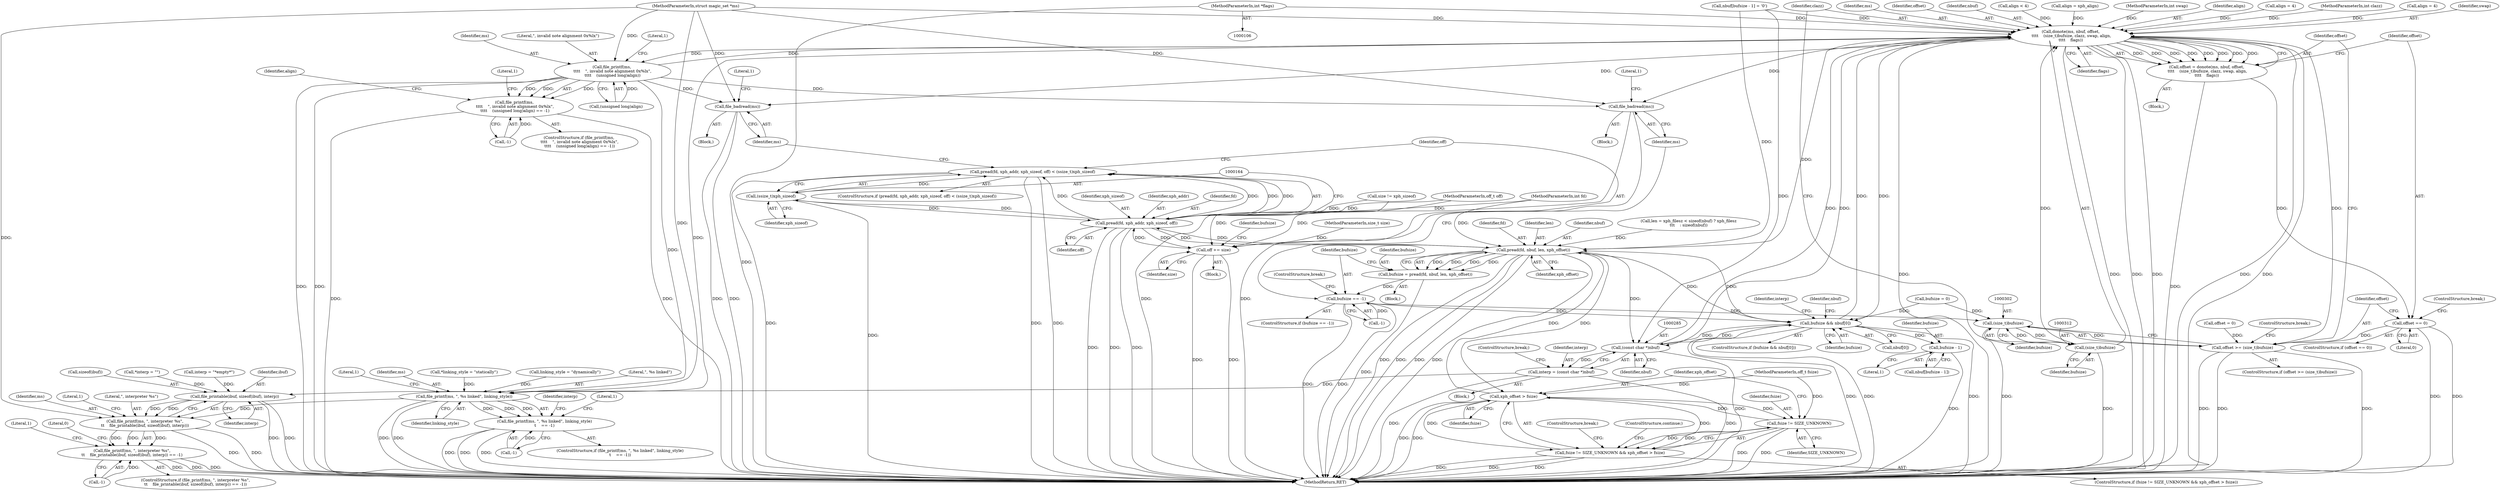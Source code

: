 digraph "1_file_ce90e05774dd77d86cfc8dfa6da57b32816841c4_4@pointer" {
"1000115" [label="(MethodParameterIn,int *flags)"];
"1000307" [label="(Call,donote(ms, nbuf, offset,\n \t\t\t\t    (size_t)bufsize, clazz, swap, align,\n\t\t\t\t    flags))"];
"1000167" [label="(Call,file_badread(ms))"];
"1000208" [label="(Call,file_printf(ms, \n\t\t\t\t    \", invalid note alignment 0x%lx\",\n\t\t\t\t    (unsigned long)align))"];
"1000207" [label="(Call,file_printf(ms, \n\t\t\t\t    \", invalid note alignment 0x%lx\",\n\t\t\t\t    (unsigned long)align) == -1)"];
"1000246" [label="(Call,file_badread(ms))"];
"1000328" [label="(Call,file_printf(ms, \", %s linked\", linking_style))"];
"1000327" [label="(Call,file_printf(ms, \", %s linked\", linking_style)\n\t    == -1)"];
"1000343" [label="(Call,file_printf(ms, \", interpreter %s\",\n\t\t    file_printable(ibuf, sizeof(ibuf), interp)))"];
"1000342" [label="(Call,file_printf(ms, \", interpreter %s\",\n\t\t    file_printable(ibuf, sizeof(ibuf), interp)) == -1)"];
"1000269" [label="(Call,bufsize && nbuf[0])"];
"1000235" [label="(Call,pread(fd, nbuf, len, xph_offset))"];
"1000158" [label="(Call,pread(fd, xph_addr, xph_sizeof, off))"];
"1000157" [label="(Call,pread(fd, xph_addr, xph_sizeof, off) < (ssize_t)xph_sizeof)"];
"1000163" [label="(Call,(ssize_t)xph_sizeof)"];
"1000172" [label="(Call,off += size)"];
"1000233" [label="(Call,bufsize = pread(fd, nbuf, len, xph_offset))"];
"1000241" [label="(Call,bufsize == -1)"];
"1000301" [label="(Call,(size_t)bufsize)"];
"1000299" [label="(Call,offset >= (size_t)bufsize)"];
"1000311" [label="(Call,(size_t)bufsize)"];
"1000258" [label="(Call,xph_offset > fsize)"];
"1000255" [label="(Call,fsize != SIZE_UNKNOWN)"];
"1000254" [label="(Call,fsize != SIZE_UNKNOWN && xph_offset > fsize)"];
"1000284" [label="(Call,(const char *)nbuf)"];
"1000282" [label="(Call,interp = (const char *)nbuf)"];
"1000346" [label="(Call,file_printable(ibuf, sizeof(ibuf), interp))"];
"1000278" [label="(Call,bufsize - 1)"];
"1000305" [label="(Call,offset = donote(ms, nbuf, offset,\n \t\t\t\t    (size_t)bufsize, clazz, swap, align,\n\t\t\t\t    flags))"];
"1000319" [label="(Call,offset == 0)"];
"1000246" [label="(Call,file_badread(ms))"];
"1000175" [label="(Call,bufsize = 0)"];
"1000282" [label="(Call,interp = (const char *)nbuf)"];
"1000314" [label="(Identifier,clazz)"];
"1000330" [label="(Literal,\", %s linked\")"];
"1000235" [label="(Call,pread(fd, nbuf, len, xph_offset))"];
"1000155" [label="(Block,)"];
"1000251" [label="(ControlStructure,break;)"];
"1000300" [label="(Identifier,offset)"];
"1000258" [label="(Call,xph_offset > fsize)"];
"1000317" [label="(Identifier,flags)"];
"1000257" [label="(Identifier,SIZE_UNKNOWN)"];
"1000351" [label="(Call,-1)"];
"1000239" [label="(Identifier,xph_offset)"];
"1000111" [label="(MethodParameterIn,off_t off)"];
"1000331" [label="(Identifier,linking_style)"];
"1000280" [label="(Literal,1)"];
"1000297" [label="(Block,)"];
"1000342" [label="(Call,file_printf(ms, \", interpreter %s\",\n\t\t    file_printable(ibuf, sizeof(ibuf), interp)) == -1)"];
"1000276" [label="(Call,nbuf[bufsize - 1])"];
"1000345" [label="(Literal,\", interpreter %s\")"];
"1000241" [label="(Call,bufsize == -1)"];
"1000318" [label="(ControlStructure,if (offset == 0))"];
"1000328" [label="(Call,file_printf(ms, \", %s linked\", linking_style))"];
"1000236" [label="(Identifier,fd)"];
"1000114" [label="(MethodParameterIn,off_t fsize)"];
"1000277" [label="(Identifier,nbuf)"];
"1000166" [label="(Block,)"];
"1000121" [label="(Call,*linking_style = \"statically\")"];
"1000210" [label="(Literal,\", invalid note alignment 0x%lx\")"];
"1000350" [label="(Identifier,interp)"];
"1000320" [label="(Identifier,offset)"];
"1000344" [label="(Identifier,ms)"];
"1000259" [label="(Identifier,xph_offset)"];
"1000162" [label="(Identifier,off)"];
"1000183" [label="(Block,)"];
"1000156" [label="(ControlStructure,if (pread(fd, xph_addr, xph_sizeof, off) < (ssize_t)xph_sizeof))"];
"1000108" [label="(MethodParameterIn,int clazz)"];
"1000242" [label="(Identifier,bufsize)"];
"1000163" [label="(Call,(ssize_t)xph_sizeof)"];
"1000346" [label="(Call,file_printable(ibuf, sizeof(ibuf), interp))"];
"1000284" [label="(Call,(const char *)nbuf)"];
"1000135" [label="(Call,size != xph_sizeof)"];
"1000176" [label="(Identifier,bufsize)"];
"1000233" [label="(Call,bufsize = pread(fd, nbuf, len, xph_offset))"];
"1000219" [label="(Call,align = 4)"];
"1000209" [label="(Identifier,ms)"];
"1000275" [label="(Call,nbuf[bufsize - 1] = '\0')"];
"1000240" [label="(ControlStructure,if (bufsize == -1))"];
"1000185" [label="(Call,linking_style = \"dynamically\")"];
"1000260" [label="(Identifier,fsize)"];
"1000274" [label="(Block,)"];
"1000298" [label="(ControlStructure,if (offset >= (size_t)bufsize))"];
"1000220" [label="(Identifier,align)"];
"1000305" [label="(Call,offset = donote(ms, nbuf, offset,\n \t\t\t\t    (size_t)bufsize, clazz, swap, align,\n\t\t\t\t    flags))"];
"1000207" [label="(Call,file_printf(ms, \n\t\t\t\t    \", invalid note alignment 0x%lx\",\n\t\t\t\t    (unsigned long)align) == -1)"];
"1000238" [label="(Identifier,len)"];
"1000341" [label="(ControlStructure,if (file_printf(ms, \", interpreter %s\",\n\t\t    file_printable(ibuf, sizeof(ibuf), interp)) == -1))"];
"1000303" [label="(Identifier,bufsize)"];
"1000263" [label="(ControlStructure,break;)"];
"1000158" [label="(Call,pread(fd, xph_addr, xph_sizeof, off))"];
"1000214" [label="(Call,-1)"];
"1000234" [label="(Identifier,bufsize)"];
"1000269" [label="(Call,bufsize && nbuf[0])"];
"1000171" [label="(Literal,1)"];
"1000255" [label="(Call,fsize != SIZE_UNKNOWN)"];
"1000352" [label="(Literal,1)"];
"1000293" [label="(Call,offset = 0)"];
"1000256" [label="(Identifier,fsize)"];
"1000250" [label="(Literal,1)"];
"1000279" [label="(Identifier,bufsize)"];
"1000262" [label="(ControlStructure,continue;)"];
"1000327" [label="(Call,file_printf(ms, \", %s linked\", linking_style)\n\t    == -1)"];
"1000336" [label="(Literal,1)"];
"1000283" [label="(Identifier,interp)"];
"1000237" [label="(Identifier,nbuf)"];
"1000268" [label="(ControlStructure,if (bufsize && nbuf[0]))"];
"1000315" [label="(Identifier,swap)"];
"1000110" [label="(MethodParameterIn,int fd)"];
"1000173" [label="(Identifier,off)"];
"1000253" [label="(ControlStructure,if (fsize != SIZE_UNKNOWN && xph_offset > fsize))"];
"1000270" [label="(Identifier,bufsize)"];
"1000308" [label="(Identifier,ms)"];
"1000223" [label="(Call,len = xph_filesz < sizeof(nbuf) ? xph_filesz\n\t\t\t    : sizeof(nbuf))"];
"1000113" [label="(MethodParameterIn,size_t size)"];
"1000206" [label="(ControlStructure,if (file_printf(ms, \n\t\t\t\t    \", invalid note alignment 0x%lx\",\n\t\t\t\t    (unsigned long)align) == -1))"];
"1000254" [label="(Call,fsize != SIZE_UNKNOWN && xph_offset > fsize)"];
"1000311" [label="(Call,(size_t)bufsize)"];
"1000347" [label="(Identifier,ibuf)"];
"1000357" [label="(Literal,0)"];
"1000310" [label="(Identifier,offset)"];
"1000165" [label="(Identifier,xph_sizeof)"];
"1000107" [label="(MethodParameterIn,struct magic_set *ms)"];
"1000309" [label="(Identifier,nbuf)"];
"1000202" [label="(Call,align < 4)"];
"1000197" [label="(Call,align = xph_align)"];
"1000211" [label="(Call,(unsigned long)align)"];
"1000339" [label="(Identifier,interp)"];
"1000326" [label="(ControlStructure,if (file_printf(ms, \", %s linked\", linking_style)\n\t    == -1))"];
"1000333" [label="(Literal,1)"];
"1000304" [label="(ControlStructure,break;)"];
"1000329" [label="(Identifier,ms)"];
"1000167" [label="(Call,file_badread(ms))"];
"1000307" [label="(Call,donote(ms, nbuf, offset,\n \t\t\t\t    (size_t)bufsize, clazz, swap, align,\n\t\t\t\t    flags))"];
"1000289" [label="(Identifier,interp)"];
"1000286" [label="(Identifier,nbuf)"];
"1000243" [label="(Call,-1)"];
"1000299" [label="(Call,offset >= (size_t)bufsize)"];
"1000291" [label="(ControlStructure,break;)"];
"1000109" [label="(MethodParameterIn,int swap)"];
"1000157" [label="(Call,pread(fd, xph_addr, xph_sizeof, off) < (ssize_t)xph_sizeof)"];
"1000321" [label="(Literal,0)"];
"1000168" [label="(Identifier,ms)"];
"1000316" [label="(Identifier,align)"];
"1000115" [label="(MethodParameterIn,int *flags)"];
"1000348" [label="(Call,sizeof(ibuf))"];
"1000319" [label="(Call,offset == 0)"];
"1000161" [label="(Identifier,xph_sizeof)"];
"1000332" [label="(Call,-1)"];
"1000301" [label="(Call,(size_t)bufsize)"];
"1000160" [label="(Identifier,xph_addr)"];
"1000174" [label="(Identifier,size)"];
"1000355" [label="(Literal,1)"];
"1000313" [label="(Identifier,bufsize)"];
"1000271" [label="(Call,nbuf[0])"];
"1000178" [label="(Call,align = 4)"];
"1000125" [label="(Call,*interp = \"\")"];
"1000306" [label="(Identifier,offset)"];
"1000247" [label="(Identifier,ms)"];
"1000288" [label="(Call,interp = \"*empty*\")"];
"1000322" [label="(ControlStructure,break;)"];
"1000278" [label="(Call,bufsize - 1)"];
"1000159" [label="(Identifier,fd)"];
"1000245" [label="(Block,)"];
"1000343" [label="(Call,file_printf(ms, \", interpreter %s\",\n\t\t    file_printable(ibuf, sizeof(ibuf), interp)))"];
"1000208" [label="(Call,file_printf(ms, \n\t\t\t\t    \", invalid note alignment 0x%lx\",\n\t\t\t\t    (unsigned long)align))"];
"1000218" [label="(Literal,1)"];
"1000172" [label="(Call,off += size)"];
"1000358" [label="(MethodReturn,RET)"];
"1000215" [label="(Literal,1)"];
"1000115" -> "1000106"  [label="AST: "];
"1000115" -> "1000358"  [label="DDG: "];
"1000115" -> "1000307"  [label="DDG: "];
"1000307" -> "1000305"  [label="AST: "];
"1000307" -> "1000317"  [label="CFG: "];
"1000308" -> "1000307"  [label="AST: "];
"1000309" -> "1000307"  [label="AST: "];
"1000310" -> "1000307"  [label="AST: "];
"1000311" -> "1000307"  [label="AST: "];
"1000314" -> "1000307"  [label="AST: "];
"1000315" -> "1000307"  [label="AST: "];
"1000316" -> "1000307"  [label="AST: "];
"1000317" -> "1000307"  [label="AST: "];
"1000305" -> "1000307"  [label="CFG: "];
"1000307" -> "1000358"  [label="DDG: "];
"1000307" -> "1000358"  [label="DDG: "];
"1000307" -> "1000358"  [label="DDG: "];
"1000307" -> "1000358"  [label="DDG: "];
"1000307" -> "1000358"  [label="DDG: "];
"1000307" -> "1000358"  [label="DDG: "];
"1000307" -> "1000167"  [label="DDG: "];
"1000307" -> "1000208"  [label="DDG: "];
"1000307" -> "1000246"  [label="DDG: "];
"1000307" -> "1000269"  [label="DDG: "];
"1000307" -> "1000284"  [label="DDG: "];
"1000307" -> "1000305"  [label="DDG: "];
"1000307" -> "1000305"  [label="DDG: "];
"1000307" -> "1000305"  [label="DDG: "];
"1000307" -> "1000305"  [label="DDG: "];
"1000307" -> "1000305"  [label="DDG: "];
"1000307" -> "1000305"  [label="DDG: "];
"1000307" -> "1000305"  [label="DDG: "];
"1000307" -> "1000305"  [label="DDG: "];
"1000208" -> "1000307"  [label="DDG: "];
"1000107" -> "1000307"  [label="DDG: "];
"1000235" -> "1000307"  [label="DDG: "];
"1000275" -> "1000307"  [label="DDG: "];
"1000269" -> "1000307"  [label="DDG: "];
"1000284" -> "1000307"  [label="DDG: "];
"1000299" -> "1000307"  [label="DDG: "];
"1000311" -> "1000307"  [label="DDG: "];
"1000108" -> "1000307"  [label="DDG: "];
"1000109" -> "1000307"  [label="DDG: "];
"1000178" -> "1000307"  [label="DDG: "];
"1000202" -> "1000307"  [label="DDG: "];
"1000219" -> "1000307"  [label="DDG: "];
"1000197" -> "1000307"  [label="DDG: "];
"1000307" -> "1000328"  [label="DDG: "];
"1000167" -> "1000166"  [label="AST: "];
"1000167" -> "1000168"  [label="CFG: "];
"1000168" -> "1000167"  [label="AST: "];
"1000171" -> "1000167"  [label="CFG: "];
"1000167" -> "1000358"  [label="DDG: "];
"1000167" -> "1000358"  [label="DDG: "];
"1000208" -> "1000167"  [label="DDG: "];
"1000107" -> "1000167"  [label="DDG: "];
"1000208" -> "1000207"  [label="AST: "];
"1000208" -> "1000211"  [label="CFG: "];
"1000209" -> "1000208"  [label="AST: "];
"1000210" -> "1000208"  [label="AST: "];
"1000211" -> "1000208"  [label="AST: "];
"1000215" -> "1000208"  [label="CFG: "];
"1000208" -> "1000358"  [label="DDG: "];
"1000208" -> "1000358"  [label="DDG: "];
"1000208" -> "1000207"  [label="DDG: "];
"1000208" -> "1000207"  [label="DDG: "];
"1000208" -> "1000207"  [label="DDG: "];
"1000107" -> "1000208"  [label="DDG: "];
"1000211" -> "1000208"  [label="DDG: "];
"1000208" -> "1000246"  [label="DDG: "];
"1000208" -> "1000328"  [label="DDG: "];
"1000207" -> "1000206"  [label="AST: "];
"1000207" -> "1000214"  [label="CFG: "];
"1000214" -> "1000207"  [label="AST: "];
"1000218" -> "1000207"  [label="CFG: "];
"1000220" -> "1000207"  [label="CFG: "];
"1000207" -> "1000358"  [label="DDG: "];
"1000207" -> "1000358"  [label="DDG: "];
"1000214" -> "1000207"  [label="DDG: "];
"1000246" -> "1000245"  [label="AST: "];
"1000246" -> "1000247"  [label="CFG: "];
"1000247" -> "1000246"  [label="AST: "];
"1000250" -> "1000246"  [label="CFG: "];
"1000246" -> "1000358"  [label="DDG: "];
"1000246" -> "1000358"  [label="DDG: "];
"1000107" -> "1000246"  [label="DDG: "];
"1000328" -> "1000327"  [label="AST: "];
"1000328" -> "1000331"  [label="CFG: "];
"1000329" -> "1000328"  [label="AST: "];
"1000330" -> "1000328"  [label="AST: "];
"1000331" -> "1000328"  [label="AST: "];
"1000333" -> "1000328"  [label="CFG: "];
"1000328" -> "1000358"  [label="DDG: "];
"1000328" -> "1000358"  [label="DDG: "];
"1000328" -> "1000327"  [label="DDG: "];
"1000328" -> "1000327"  [label="DDG: "];
"1000328" -> "1000327"  [label="DDG: "];
"1000107" -> "1000328"  [label="DDG: "];
"1000185" -> "1000328"  [label="DDG: "];
"1000121" -> "1000328"  [label="DDG: "];
"1000328" -> "1000343"  [label="DDG: "];
"1000327" -> "1000326"  [label="AST: "];
"1000327" -> "1000332"  [label="CFG: "];
"1000332" -> "1000327"  [label="AST: "];
"1000336" -> "1000327"  [label="CFG: "];
"1000339" -> "1000327"  [label="CFG: "];
"1000327" -> "1000358"  [label="DDG: "];
"1000327" -> "1000358"  [label="DDG: "];
"1000327" -> "1000358"  [label="DDG: "];
"1000332" -> "1000327"  [label="DDG: "];
"1000343" -> "1000342"  [label="AST: "];
"1000343" -> "1000346"  [label="CFG: "];
"1000344" -> "1000343"  [label="AST: "];
"1000345" -> "1000343"  [label="AST: "];
"1000346" -> "1000343"  [label="AST: "];
"1000352" -> "1000343"  [label="CFG: "];
"1000343" -> "1000358"  [label="DDG: "];
"1000343" -> "1000358"  [label="DDG: "];
"1000343" -> "1000342"  [label="DDG: "];
"1000343" -> "1000342"  [label="DDG: "];
"1000343" -> "1000342"  [label="DDG: "];
"1000107" -> "1000343"  [label="DDG: "];
"1000346" -> "1000343"  [label="DDG: "];
"1000346" -> "1000343"  [label="DDG: "];
"1000342" -> "1000341"  [label="AST: "];
"1000342" -> "1000351"  [label="CFG: "];
"1000351" -> "1000342"  [label="AST: "];
"1000355" -> "1000342"  [label="CFG: "];
"1000357" -> "1000342"  [label="CFG: "];
"1000342" -> "1000358"  [label="DDG: "];
"1000342" -> "1000358"  [label="DDG: "];
"1000342" -> "1000358"  [label="DDG: "];
"1000351" -> "1000342"  [label="DDG: "];
"1000269" -> "1000268"  [label="AST: "];
"1000269" -> "1000270"  [label="CFG: "];
"1000269" -> "1000271"  [label="CFG: "];
"1000270" -> "1000269"  [label="AST: "];
"1000271" -> "1000269"  [label="AST: "];
"1000277" -> "1000269"  [label="CFG: "];
"1000289" -> "1000269"  [label="CFG: "];
"1000269" -> "1000358"  [label="DDG: "];
"1000269" -> "1000358"  [label="DDG: "];
"1000269" -> "1000358"  [label="DDG: "];
"1000269" -> "1000235"  [label="DDG: "];
"1000175" -> "1000269"  [label="DDG: "];
"1000241" -> "1000269"  [label="DDG: "];
"1000235" -> "1000269"  [label="DDG: "];
"1000284" -> "1000269"  [label="DDG: "];
"1000269" -> "1000278"  [label="DDG: "];
"1000269" -> "1000284"  [label="DDG: "];
"1000235" -> "1000233"  [label="AST: "];
"1000235" -> "1000239"  [label="CFG: "];
"1000236" -> "1000235"  [label="AST: "];
"1000237" -> "1000235"  [label="AST: "];
"1000238" -> "1000235"  [label="AST: "];
"1000239" -> "1000235"  [label="AST: "];
"1000233" -> "1000235"  [label="CFG: "];
"1000235" -> "1000358"  [label="DDG: "];
"1000235" -> "1000358"  [label="DDG: "];
"1000235" -> "1000358"  [label="DDG: "];
"1000235" -> "1000358"  [label="DDG: "];
"1000235" -> "1000158"  [label="DDG: "];
"1000235" -> "1000233"  [label="DDG: "];
"1000235" -> "1000233"  [label="DDG: "];
"1000235" -> "1000233"  [label="DDG: "];
"1000235" -> "1000233"  [label="DDG: "];
"1000158" -> "1000235"  [label="DDG: "];
"1000110" -> "1000235"  [label="DDG: "];
"1000275" -> "1000235"  [label="DDG: "];
"1000223" -> "1000235"  [label="DDG: "];
"1000258" -> "1000235"  [label="DDG: "];
"1000235" -> "1000258"  [label="DDG: "];
"1000235" -> "1000284"  [label="DDG: "];
"1000158" -> "1000157"  [label="AST: "];
"1000158" -> "1000162"  [label="CFG: "];
"1000159" -> "1000158"  [label="AST: "];
"1000160" -> "1000158"  [label="AST: "];
"1000161" -> "1000158"  [label="AST: "];
"1000162" -> "1000158"  [label="AST: "];
"1000164" -> "1000158"  [label="CFG: "];
"1000158" -> "1000358"  [label="DDG: "];
"1000158" -> "1000358"  [label="DDG: "];
"1000158" -> "1000358"  [label="DDG: "];
"1000158" -> "1000157"  [label="DDG: "];
"1000158" -> "1000157"  [label="DDG: "];
"1000158" -> "1000157"  [label="DDG: "];
"1000158" -> "1000157"  [label="DDG: "];
"1000110" -> "1000158"  [label="DDG: "];
"1000135" -> "1000158"  [label="DDG: "];
"1000163" -> "1000158"  [label="DDG: "];
"1000172" -> "1000158"  [label="DDG: "];
"1000111" -> "1000158"  [label="DDG: "];
"1000158" -> "1000163"  [label="DDG: "];
"1000158" -> "1000172"  [label="DDG: "];
"1000157" -> "1000156"  [label="AST: "];
"1000157" -> "1000163"  [label="CFG: "];
"1000163" -> "1000157"  [label="AST: "];
"1000168" -> "1000157"  [label="CFG: "];
"1000173" -> "1000157"  [label="CFG: "];
"1000157" -> "1000358"  [label="DDG: "];
"1000157" -> "1000358"  [label="DDG: "];
"1000157" -> "1000358"  [label="DDG: "];
"1000163" -> "1000157"  [label="DDG: "];
"1000163" -> "1000165"  [label="CFG: "];
"1000164" -> "1000163"  [label="AST: "];
"1000165" -> "1000163"  [label="AST: "];
"1000163" -> "1000358"  [label="DDG: "];
"1000172" -> "1000155"  [label="AST: "];
"1000172" -> "1000174"  [label="CFG: "];
"1000173" -> "1000172"  [label="AST: "];
"1000174" -> "1000172"  [label="AST: "];
"1000176" -> "1000172"  [label="CFG: "];
"1000172" -> "1000358"  [label="DDG: "];
"1000172" -> "1000358"  [label="DDG: "];
"1000135" -> "1000172"  [label="DDG: "];
"1000113" -> "1000172"  [label="DDG: "];
"1000111" -> "1000172"  [label="DDG: "];
"1000233" -> "1000183"  [label="AST: "];
"1000234" -> "1000233"  [label="AST: "];
"1000242" -> "1000233"  [label="CFG: "];
"1000233" -> "1000358"  [label="DDG: "];
"1000233" -> "1000241"  [label="DDG: "];
"1000241" -> "1000240"  [label="AST: "];
"1000241" -> "1000243"  [label="CFG: "];
"1000242" -> "1000241"  [label="AST: "];
"1000243" -> "1000241"  [label="AST: "];
"1000247" -> "1000241"  [label="CFG: "];
"1000251" -> "1000241"  [label="CFG: "];
"1000241" -> "1000358"  [label="DDG: "];
"1000241" -> "1000358"  [label="DDG: "];
"1000243" -> "1000241"  [label="DDG: "];
"1000241" -> "1000301"  [label="DDG: "];
"1000301" -> "1000299"  [label="AST: "];
"1000301" -> "1000303"  [label="CFG: "];
"1000302" -> "1000301"  [label="AST: "];
"1000303" -> "1000301"  [label="AST: "];
"1000299" -> "1000301"  [label="CFG: "];
"1000301" -> "1000358"  [label="DDG: "];
"1000301" -> "1000299"  [label="DDG: "];
"1000311" -> "1000301"  [label="DDG: "];
"1000175" -> "1000301"  [label="DDG: "];
"1000301" -> "1000311"  [label="DDG: "];
"1000299" -> "1000298"  [label="AST: "];
"1000300" -> "1000299"  [label="AST: "];
"1000304" -> "1000299"  [label="CFG: "];
"1000306" -> "1000299"  [label="CFG: "];
"1000299" -> "1000358"  [label="DDG: "];
"1000299" -> "1000358"  [label="DDG: "];
"1000299" -> "1000358"  [label="DDG: "];
"1000293" -> "1000299"  [label="DDG: "];
"1000319" -> "1000299"  [label="DDG: "];
"1000311" -> "1000313"  [label="CFG: "];
"1000312" -> "1000311"  [label="AST: "];
"1000313" -> "1000311"  [label="AST: "];
"1000314" -> "1000311"  [label="CFG: "];
"1000311" -> "1000358"  [label="DDG: "];
"1000258" -> "1000254"  [label="AST: "];
"1000258" -> "1000260"  [label="CFG: "];
"1000259" -> "1000258"  [label="AST: "];
"1000260" -> "1000258"  [label="AST: "];
"1000254" -> "1000258"  [label="CFG: "];
"1000258" -> "1000358"  [label="DDG: "];
"1000258" -> "1000358"  [label="DDG: "];
"1000258" -> "1000255"  [label="DDG: "];
"1000258" -> "1000254"  [label="DDG: "];
"1000258" -> "1000254"  [label="DDG: "];
"1000255" -> "1000258"  [label="DDG: "];
"1000114" -> "1000258"  [label="DDG: "];
"1000255" -> "1000254"  [label="AST: "];
"1000255" -> "1000257"  [label="CFG: "];
"1000256" -> "1000255"  [label="AST: "];
"1000257" -> "1000255"  [label="AST: "];
"1000259" -> "1000255"  [label="CFG: "];
"1000254" -> "1000255"  [label="CFG: "];
"1000255" -> "1000358"  [label="DDG: "];
"1000255" -> "1000358"  [label="DDG: "];
"1000255" -> "1000254"  [label="DDG: "];
"1000255" -> "1000254"  [label="DDG: "];
"1000114" -> "1000255"  [label="DDG: "];
"1000254" -> "1000253"  [label="AST: "];
"1000262" -> "1000254"  [label="CFG: "];
"1000263" -> "1000254"  [label="CFG: "];
"1000254" -> "1000358"  [label="DDG: "];
"1000254" -> "1000358"  [label="DDG: "];
"1000254" -> "1000358"  [label="DDG: "];
"1000284" -> "1000282"  [label="AST: "];
"1000284" -> "1000286"  [label="CFG: "];
"1000285" -> "1000284"  [label="AST: "];
"1000286" -> "1000284"  [label="AST: "];
"1000282" -> "1000284"  [label="CFG: "];
"1000284" -> "1000358"  [label="DDG: "];
"1000284" -> "1000282"  [label="DDG: "];
"1000275" -> "1000284"  [label="DDG: "];
"1000282" -> "1000274"  [label="AST: "];
"1000283" -> "1000282"  [label="AST: "];
"1000291" -> "1000282"  [label="CFG: "];
"1000282" -> "1000358"  [label="DDG: "];
"1000282" -> "1000358"  [label="DDG: "];
"1000282" -> "1000346"  [label="DDG: "];
"1000346" -> "1000350"  [label="CFG: "];
"1000347" -> "1000346"  [label="AST: "];
"1000348" -> "1000346"  [label="AST: "];
"1000350" -> "1000346"  [label="AST: "];
"1000346" -> "1000358"  [label="DDG: "];
"1000346" -> "1000358"  [label="DDG: "];
"1000125" -> "1000346"  [label="DDG: "];
"1000288" -> "1000346"  [label="DDG: "];
"1000278" -> "1000276"  [label="AST: "];
"1000278" -> "1000280"  [label="CFG: "];
"1000279" -> "1000278"  [label="AST: "];
"1000280" -> "1000278"  [label="AST: "];
"1000276" -> "1000278"  [label="CFG: "];
"1000278" -> "1000358"  [label="DDG: "];
"1000305" -> "1000297"  [label="AST: "];
"1000306" -> "1000305"  [label="AST: "];
"1000320" -> "1000305"  [label="CFG: "];
"1000305" -> "1000358"  [label="DDG: "];
"1000305" -> "1000319"  [label="DDG: "];
"1000319" -> "1000318"  [label="AST: "];
"1000319" -> "1000321"  [label="CFG: "];
"1000320" -> "1000319"  [label="AST: "];
"1000321" -> "1000319"  [label="AST: "];
"1000300" -> "1000319"  [label="CFG: "];
"1000322" -> "1000319"  [label="CFG: "];
"1000319" -> "1000358"  [label="DDG: "];
"1000319" -> "1000358"  [label="DDG: "];
}
